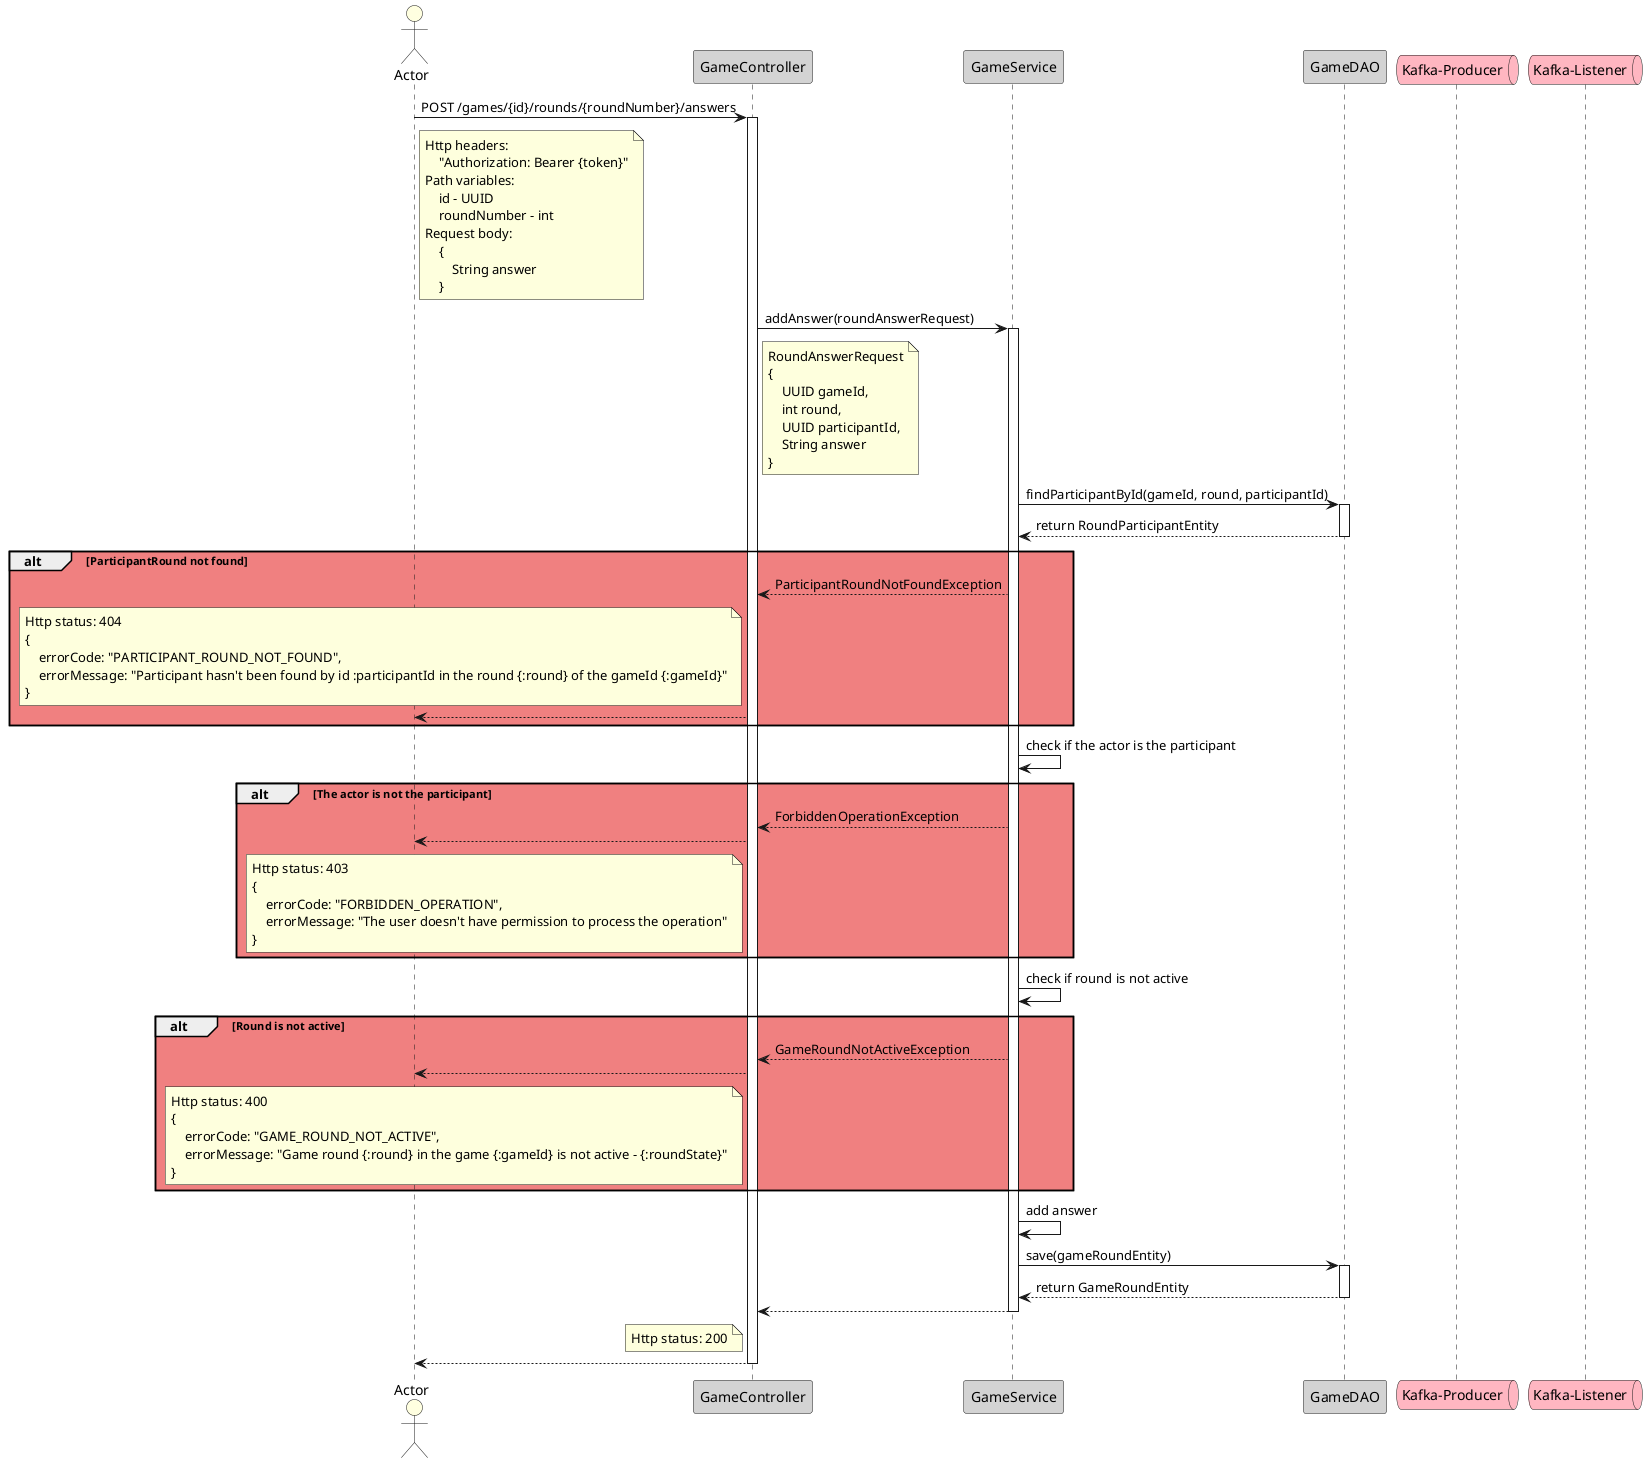 @startuml

actor "Actor" as a #LightYellow
participant "GameController" as controller #LightGray
participant "GameService" as service #LightGray
participant "GameDAO" as dao #LightGray
queue "Kafka-Producer" as kafkaProducer #LightPink
queue "Kafka-Listener" as kafkaListener #LightPink

a -> controller: POST /games/{id}/rounds/{roundNumber}/answers
note right a
Http headers:
    "Authorization: Bearer {token}"
Path variables:
    id - UUID
    roundNumber - int
Request body:
    {
        String answer
    }
end note
activate controller

controller -> service: addAnswer(roundAnswerRequest)
note right controller
RoundAnswerRequest
{
    UUID gameId,
    int round,
    UUID participantId,
    String answer
}
end note
activate service

service -> dao: findParticipantById(gameId, round, participantId)
activate dao
dao --> service: return RoundParticipantEntity
deactivate dao

alt #LightCoral ParticipantRound not found
    service --> controller: ParticipantRoundNotFoundException
    note left controller
    Http status: 404
    {
        errorCode: "PARTICIPANT_ROUND_NOT_FOUND",
        errorMessage: "Participant hasn't been found by id :participantId in the round {:round} of the gameId {:gameId}"
    }
    end note
    controller --> a
end

service -> service: check if the actor is the participant
alt #LightCoral The actor is not the participant
    service --> controller: ForbiddenOperationException
    controller --> a
    note left controller
    Http status: 403
    {
        errorCode: "FORBIDDEN_OPERATION",
        errorMessage: "The user doesn't have permission to process the operation"
    }
    end note
end

service -> service: check if round is not active
alt #LightCoral Round is not active
    service --> controller: GameRoundNotActiveException
    controller --> a
    note left controller
    Http status: 400
    {
        errorCode: "GAME_ROUND_NOT_ACTIVE",
        errorMessage: "Game round {:round} in the game {:gameId} is not active - {:roundState}"
    }
    end note
end

service -> service: add answer

service -> dao: save(gameRoundEntity)
activate dao
dao --> service: return GameRoundEntity
deactivate dao

service --> controller
deactivate service

note left controller
Http status: 200
end note
controller --> a
deactivate controller

@enduml